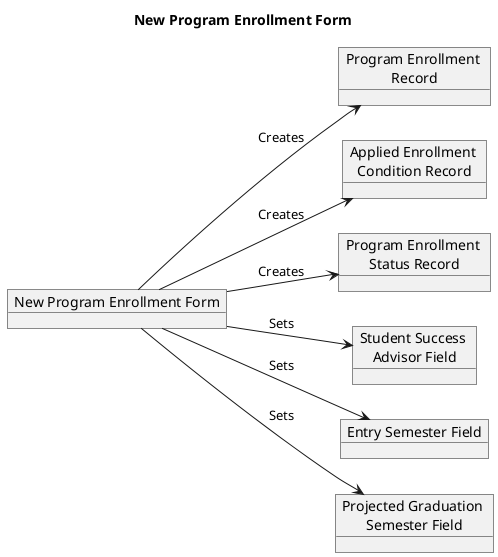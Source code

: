 @startuml new-program-enrollment-form
    title New Program Enrollment Form
    left to right direction

    object "New Program Enrollment Form" as NPEF
    object "Program Enrollment \nRecord" as PE
    object "Applied Enrollment \nCondition Record" as AEC
    object "Program Enrollment \nStatus Record" as PES
    object "Student Success \nAdvisor Field" as SSA
    object "Entry Semester Field" as ES
    object "Projected Graduation \nSemester Field" as PGS

    NPEF --> PE : Creates
    NPEF --> AEC : Creates
    NPEF --> PES : Creates
    NPEF --> SSA : Sets
    NPEF --> ES : Sets
    NPEF --> PGS : Sets

@enduml